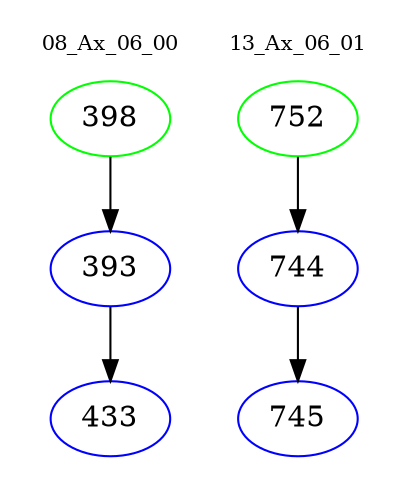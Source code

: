 digraph{
subgraph cluster_0 {
color = white
label = "08_Ax_06_00";
fontsize=10;
T0_398 [label="398", color="green"]
T0_398 -> T0_393 [color="black"]
T0_393 [label="393", color="blue"]
T0_393 -> T0_433 [color="black"]
T0_433 [label="433", color="blue"]
}
subgraph cluster_1 {
color = white
label = "13_Ax_06_01";
fontsize=10;
T1_752 [label="752", color="green"]
T1_752 -> T1_744 [color="black"]
T1_744 [label="744", color="blue"]
T1_744 -> T1_745 [color="black"]
T1_745 [label="745", color="blue"]
}
}
